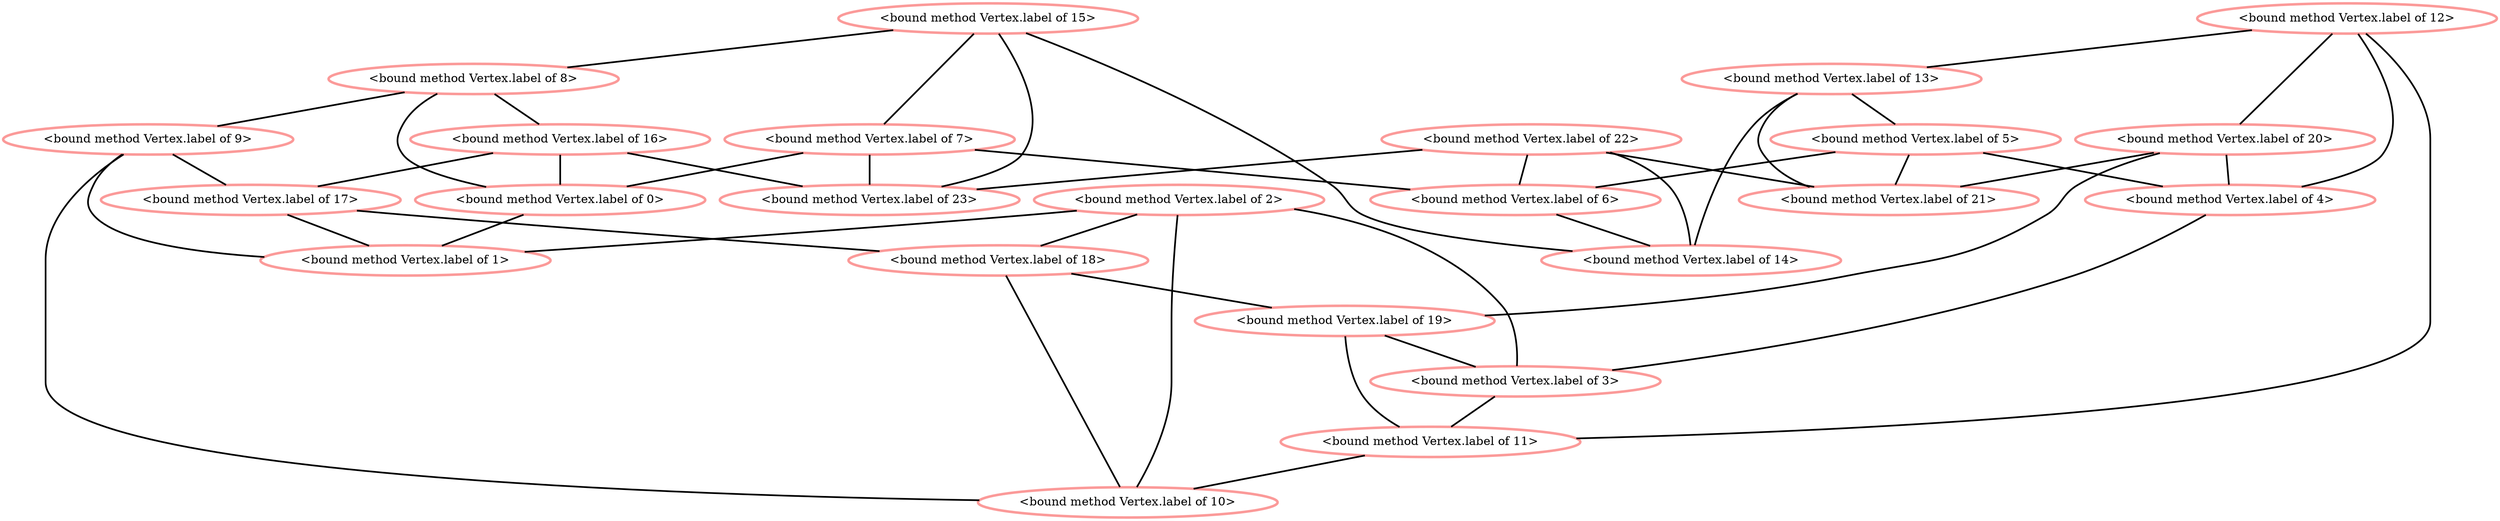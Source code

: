 Graph G {
    0 [penwidth=3,label="<bound method Vertex.label of 0>",color=5, colorscheme=paired12]
    1 [penwidth=3,label="<bound method Vertex.label of 1>",color=5, colorscheme=paired12]
    2 [penwidth=3,label="<bound method Vertex.label of 2>",color=5, colorscheme=paired12]
    3 [penwidth=3,label="<bound method Vertex.label of 3>",color=5, colorscheme=paired12]
    4 [penwidth=3,label="<bound method Vertex.label of 4>",color=5, colorscheme=paired12]
    5 [penwidth=3,label="<bound method Vertex.label of 5>",color=5, colorscheme=paired12]
    6 [penwidth=3,label="<bound method Vertex.label of 6>",color=5, colorscheme=paired12]
    7 [penwidth=3,label="<bound method Vertex.label of 7>",color=5, colorscheme=paired12]
    8 [penwidth=3,label="<bound method Vertex.label of 8>",color=5, colorscheme=paired12]
    9 [penwidth=3,label="<bound method Vertex.label of 9>",color=5, colorscheme=paired12]
    10 [penwidth=3,label="<bound method Vertex.label of 10>",color=5, colorscheme=paired12]
    11 [penwidth=3,label="<bound method Vertex.label of 11>",color=5, colorscheme=paired12]
    12 [penwidth=3,label="<bound method Vertex.label of 12>",color=5, colorscheme=paired12]
    13 [penwidth=3,label="<bound method Vertex.label of 13>",color=5, colorscheme=paired12]
    14 [penwidth=3,label="<bound method Vertex.label of 14>",color=5, colorscheme=paired12]
    15 [penwidth=3,label="<bound method Vertex.label of 15>",color=5, colorscheme=paired12]
    16 [penwidth=3,label="<bound method Vertex.label of 16>",color=5, colorscheme=paired12]
    17 [penwidth=3,label="<bound method Vertex.label of 17>",color=5, colorscheme=paired12]
    18 [penwidth=3,label="<bound method Vertex.label of 18>",color=5, colorscheme=paired12]
    19 [penwidth=3,label="<bound method Vertex.label of 19>",color=5, colorscheme=paired12]
    20 [penwidth=3,label="<bound method Vertex.label of 20>",color=5, colorscheme=paired12]
    21 [penwidth=3,label="<bound method Vertex.label of 21>",color=5, colorscheme=paired12]
    22 [penwidth=3,label="<bound method Vertex.label of 22>",color=5, colorscheme=paired12]
    23 [penwidth=3,label="<bound method Vertex.label of 23>",color=5, colorscheme=paired12]

    15--8 [penwidth=2]
    15--7 [penwidth=2]
    15--23 [penwidth=2]
    15--14 [penwidth=2]
    8--16 [penwidth=2]
    8--9 [penwidth=2]
    8--0 [penwidth=2]
    2--18 [penwidth=2]
    2--3 [penwidth=2]
    2--10 [penwidth=2]
    2--1 [penwidth=2]
    16--17 [penwidth=2]
    16--23 [penwidth=2]
    16--0 [penwidth=2]
    9--17 [penwidth=2]
    9--10 [penwidth=2]
    9--1 [penwidth=2]
    12--13 [penwidth=2]
    12--20 [penwidth=2]
    12--4 [penwidth=2]
    12--11 [penwidth=2]
    13--5 [penwidth=2]
    13--21 [penwidth=2]
    13--14 [penwidth=2]
    20--4 [penwidth=2]
    20--19 [penwidth=2]
    20--21 [penwidth=2]
    22--23 [penwidth=2]
    22--6 [penwidth=2]
    22--21 [penwidth=2]
    22--14 [penwidth=2]
    5--4 [penwidth=2]
    5--6 [penwidth=2]
    5--21 [penwidth=2]
    17--18 [penwidth=2]
    17--1 [penwidth=2]
    7--23 [penwidth=2]
    7--6 [penwidth=2]
    7--0 [penwidth=2]
    4--3 [penwidth=2]
    18--19 [penwidth=2]
    18--10 [penwidth=2]
    19--3 [penwidth=2]
    19--11 [penwidth=2]
    3--11 [penwidth=2]
    6--14 [penwidth=2]
    0--1 [penwidth=2]
    11--10 [penwidth=2]
}